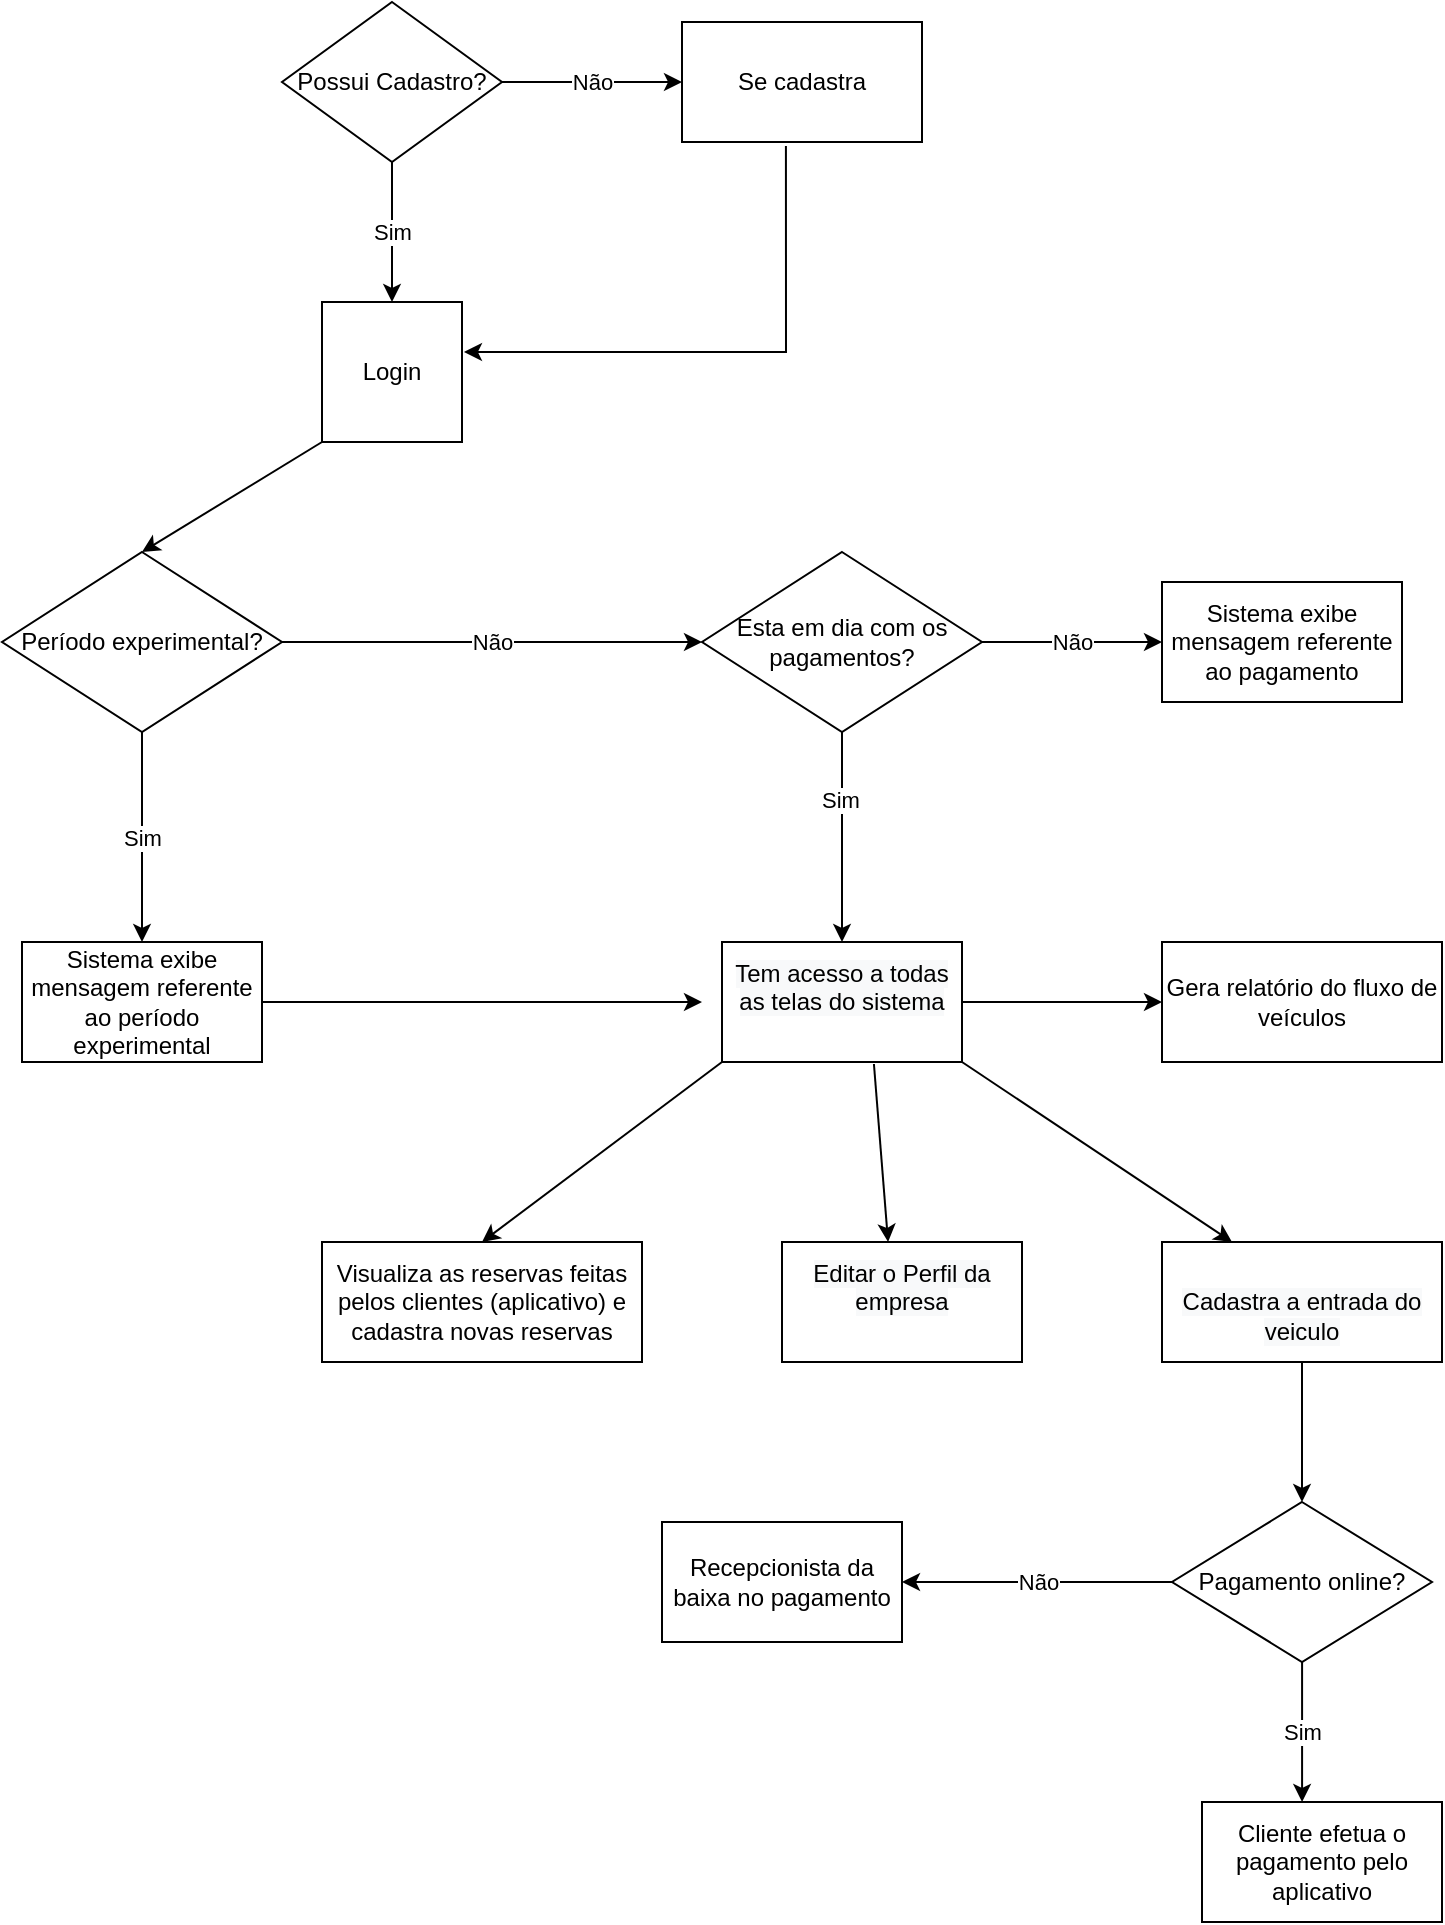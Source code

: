 <mxfile version="20.2.3" type="device"><diagram id="HuO3N_hNfM17P0wVf8Bx" name="Página-1"><mxGraphModel dx="1102" dy="614" grid="1" gridSize="10" guides="1" tooltips="1" connect="1" arrows="1" fold="1" page="1" pageScale="1" pageWidth="827" pageHeight="1169" math="0" shadow="0"><root><mxCell id="0"/><mxCell id="1" parent="0"/><mxCell id="77o76RMTWjfGhFfoXeR9-1" value="Login" style="whiteSpace=wrap;html=1;aspect=fixed;" parent="1" vertex="1"><mxGeometry x="170" y="180" width="70" height="70" as="geometry"/></mxCell><mxCell id="77o76RMTWjfGhFfoXeR9-3" value="Possui Cadastro?" style="rhombus;whiteSpace=wrap;html=1;" parent="1" vertex="1"><mxGeometry x="150" y="30" width="110" height="80" as="geometry"/></mxCell><mxCell id="77o76RMTWjfGhFfoXeR9-4" value="Sim" style="endArrow=classic;html=1;rounded=0;exitX=0.5;exitY=1;exitDx=0;exitDy=0;entryX=0.5;entryY=0;entryDx=0;entryDy=0;" parent="1" source="77o76RMTWjfGhFfoXeR9-3" target="77o76RMTWjfGhFfoXeR9-1" edge="1"><mxGeometry width="50" height="50" relative="1" as="geometry"><mxPoint x="390" y="230" as="sourcePoint"/><mxPoint x="440" y="180" as="targetPoint"/></mxGeometry></mxCell><mxCell id="77o76RMTWjfGhFfoXeR9-6" value="Se cadastra" style="rounded=0;whiteSpace=wrap;html=1;" parent="1" vertex="1"><mxGeometry x="350" y="40" width="120" height="60" as="geometry"/></mxCell><mxCell id="77o76RMTWjfGhFfoXeR9-7" value="Não" style="endArrow=classic;html=1;rounded=0;exitX=1;exitY=0.5;exitDx=0;exitDy=0;entryX=0;entryY=0.5;entryDx=0;entryDy=0;" parent="1" source="77o76RMTWjfGhFfoXeR9-3" target="77o76RMTWjfGhFfoXeR9-6" edge="1"><mxGeometry width="50" height="50" relative="1" as="geometry"><mxPoint x="390" y="230" as="sourcePoint"/><mxPoint x="440" y="180" as="targetPoint"/></mxGeometry></mxCell><mxCell id="77o76RMTWjfGhFfoXeR9-8" value="Esta em dia com os pagamentos?" style="rhombus;whiteSpace=wrap;html=1;" parent="1" vertex="1"><mxGeometry x="360" y="305" width="140" height="90" as="geometry"/></mxCell><mxCell id="77o76RMTWjfGhFfoXeR9-9" value="" style="endArrow=classic;html=1;rounded=0;exitX=0.433;exitY=1.033;exitDx=0;exitDy=0;exitPerimeter=0;entryX=1.014;entryY=0.357;entryDx=0;entryDy=0;entryPerimeter=0;" parent="1" source="77o76RMTWjfGhFfoXeR9-6" target="77o76RMTWjfGhFfoXeR9-1" edge="1"><mxGeometry width="50" height="50" relative="1" as="geometry"><mxPoint x="390" y="330" as="sourcePoint"/><mxPoint x="440" y="280" as="targetPoint"/><Array as="points"><mxPoint x="402" y="205"/></Array></mxGeometry></mxCell><mxCell id="77o76RMTWjfGhFfoXeR9-13" value="Sistema exibe mensagem referente ao período experimental" style="rounded=0;whiteSpace=wrap;html=1;" parent="1" vertex="1"><mxGeometry x="20" y="500" width="120" height="60" as="geometry"/></mxCell><mxCell id="77o76RMTWjfGhFfoXeR9-21" value="Sim" style="endArrow=classic;html=1;rounded=0;entryX=0.5;entryY=0;entryDx=0;entryDy=0;exitX=0.5;exitY=1;exitDx=0;exitDy=0;" parent="1" source="77o76RMTWjfGhFfoXeR9-22" target="77o76RMTWjfGhFfoXeR9-13" edge="1"><mxGeometry width="50" height="50" relative="1" as="geometry"><mxPoint x="205" y="410" as="sourcePoint"/><mxPoint x="425" y="470" as="targetPoint"/></mxGeometry></mxCell><mxCell id="77o76RMTWjfGhFfoXeR9-26" value="Não" style="edgeStyle=orthogonalEdgeStyle;rounded=0;orthogonalLoop=1;jettySize=auto;html=1;entryX=0;entryY=0.5;entryDx=0;entryDy=0;" parent="1" source="77o76RMTWjfGhFfoXeR9-22" target="77o76RMTWjfGhFfoXeR9-8" edge="1"><mxGeometry relative="1" as="geometry"><mxPoint x="190" y="350" as="targetPoint"/></mxGeometry></mxCell><mxCell id="77o76RMTWjfGhFfoXeR9-22" value="Período experimental?" style="rhombus;whiteSpace=wrap;html=1;" parent="1" vertex="1"><mxGeometry x="10" y="305" width="140" height="90" as="geometry"/></mxCell><mxCell id="77o76RMTWjfGhFfoXeR9-23" value="" style="endArrow=classic;html=1;rounded=0;exitX=0;exitY=1;exitDx=0;exitDy=0;entryX=0.5;entryY=0;entryDx=0;entryDy=0;" parent="1" source="77o76RMTWjfGhFfoXeR9-1" target="77o76RMTWjfGhFfoXeR9-22" edge="1"><mxGeometry width="50" height="50" relative="1" as="geometry"><mxPoint x="180" y="340" as="sourcePoint"/><mxPoint x="230" y="290" as="targetPoint"/></mxGeometry></mxCell><mxCell id="77o76RMTWjfGhFfoXeR9-25" value="" style="endArrow=classic;html=1;rounded=0;exitX=1;exitY=0.5;exitDx=0;exitDy=0;" parent="1" source="77o76RMTWjfGhFfoXeR9-13" edge="1"><mxGeometry width="50" height="50" relative="1" as="geometry"><mxPoint x="150" y="540" as="sourcePoint"/><mxPoint x="360" y="530" as="targetPoint"/></mxGeometry></mxCell><mxCell id="77o76RMTWjfGhFfoXeR9-29" value="Não" style="endArrow=classic;html=1;rounded=0;entryX=0;entryY=1;entryDx=0;entryDy=0;" parent="1" source="77o76RMTWjfGhFfoXeR9-8" edge="1"><mxGeometry width="50" height="50" relative="1" as="geometry"><mxPoint x="360" y="300" as="sourcePoint"/><mxPoint x="590" y="350" as="targetPoint"/></mxGeometry></mxCell><mxCell id="77o76RMTWjfGhFfoXeR9-30" value="" style="endArrow=classic;html=1;rounded=0;exitX=0.5;exitY=1;exitDx=0;exitDy=0;entryX=0.5;entryY=0;entryDx=0;entryDy=0;" parent="1" source="77o76RMTWjfGhFfoXeR9-8" target="j4rzohkOrmuNy5gyjCvm-2" edge="1"><mxGeometry width="50" height="50" relative="1" as="geometry"><mxPoint x="470" y="430" as="sourcePoint"/><mxPoint x="432" y="484" as="targetPoint"/></mxGeometry></mxCell><mxCell id="77o76RMTWjfGhFfoXeR9-31" value="Sim" style="edgeLabel;html=1;align=center;verticalAlign=middle;resizable=0;points=[];" parent="77o76RMTWjfGhFfoXeR9-30" vertex="1" connectable="0"><mxGeometry x="-0.367" y="-1" relative="1" as="geometry"><mxPoint y="1" as="offset"/></mxGeometry></mxCell><mxCell id="77o76RMTWjfGhFfoXeR9-36" value="Sistema exibe mensagem referente ao pagamento" style="rounded=0;whiteSpace=wrap;html=1;" parent="1" vertex="1"><mxGeometry x="590" y="320" width="120" height="60" as="geometry"/></mxCell><mxCell id="j4rzohkOrmuNy5gyjCvm-9" style="edgeStyle=orthogonalEdgeStyle;rounded=0;orthogonalLoop=1;jettySize=auto;html=1;entryX=0;entryY=0.5;entryDx=0;entryDy=0;" edge="1" parent="1" source="j4rzohkOrmuNy5gyjCvm-2" target="j4rzohkOrmuNy5gyjCvm-6"><mxGeometry relative="1" as="geometry"/></mxCell><mxCell id="j4rzohkOrmuNy5gyjCvm-2" value="&#10;&lt;span style=&quot;color: rgb(0, 0, 0); font-family: Helvetica; font-size: 12px; font-style: normal; font-variant-ligatures: normal; font-variant-caps: normal; font-weight: 400; letter-spacing: normal; orphans: 2; text-align: center; text-indent: 0px; text-transform: none; widows: 2; word-spacing: 0px; -webkit-text-stroke-width: 0px; background-color: rgb(248, 249, 250); text-decoration-thickness: initial; text-decoration-style: initial; text-decoration-color: initial; float: none; display: inline !important;&quot;&gt;Tem acesso a todas as telas do sistema&lt;/span&gt;&#10;&#10;" style="rounded=0;whiteSpace=wrap;html=1;" vertex="1" parent="1"><mxGeometry x="370" y="500" width="120" height="60" as="geometry"/></mxCell><mxCell id="j4rzohkOrmuNy5gyjCvm-3" value="Visualiza as reservas feitas pelos clientes (aplicativo) e cadastra novas reservas" style="rounded=0;whiteSpace=wrap;html=1;" vertex="1" parent="1"><mxGeometry x="170" y="650" width="160" height="60" as="geometry"/></mxCell><mxCell id="j4rzohkOrmuNy5gyjCvm-15" style="edgeStyle=orthogonalEdgeStyle;rounded=0;orthogonalLoop=1;jettySize=auto;html=1;" edge="1" parent="1" source="j4rzohkOrmuNy5gyjCvm-4" target="j4rzohkOrmuNy5gyjCvm-11"><mxGeometry relative="1" as="geometry"/></mxCell><mxCell id="j4rzohkOrmuNy5gyjCvm-4" value="&lt;br&gt;&lt;span style=&quot;color: rgb(0, 0, 0); font-family: Helvetica; font-size: 12px; font-style: normal; font-variant-ligatures: normal; font-variant-caps: normal; font-weight: 400; letter-spacing: normal; orphans: 2; text-align: center; text-indent: 0px; text-transform: none; widows: 2; word-spacing: 0px; -webkit-text-stroke-width: 0px; background-color: rgb(248, 249, 250); text-decoration-thickness: initial; text-decoration-style: initial; text-decoration-color: initial; float: none; display: inline !important;&quot;&gt;Cadastra a entrada do veiculo&lt;/span&gt;" style="rounded=0;whiteSpace=wrap;html=1;" vertex="1" parent="1"><mxGeometry x="590" y="650" width="140" height="60" as="geometry"/></mxCell><mxCell id="j4rzohkOrmuNy5gyjCvm-5" value="&#10;&lt;span style=&quot;color: rgb(0, 0, 0); font-family: Helvetica; font-size: 12px; font-style: normal; font-variant-ligatures: normal; font-variant-caps: normal; font-weight: 400; letter-spacing: normal; orphans: 2; text-align: center; text-indent: 0px; text-transform: none; widows: 2; word-spacing: 0px; -webkit-text-stroke-width: 0px; background-color: rgb(248, 249, 250); text-decoration-thickness: initial; text-decoration-style: initial; text-decoration-color: initial; float: none; display: inline !important;&quot;&gt;Editar o Perfil da empresa&lt;/span&gt;&#10;&#10;" style="rounded=0;whiteSpace=wrap;html=1;" vertex="1" parent="1"><mxGeometry x="400" y="650" width="120" height="60" as="geometry"/></mxCell><mxCell id="j4rzohkOrmuNy5gyjCvm-6" value="Gera relatório do fluxo de veículos" style="rounded=0;whiteSpace=wrap;html=1;" vertex="1" parent="1"><mxGeometry x="590" y="500" width="140" height="60" as="geometry"/></mxCell><mxCell id="j4rzohkOrmuNy5gyjCvm-7" value="" style="endArrow=classic;html=1;rounded=0;exitX=0.633;exitY=1.017;exitDx=0;exitDy=0;entryX=0.442;entryY=0;entryDx=0;entryDy=0;entryPerimeter=0;exitPerimeter=0;" edge="1" parent="1" source="j4rzohkOrmuNy5gyjCvm-2" target="j4rzohkOrmuNy5gyjCvm-5"><mxGeometry width="50" height="50" relative="1" as="geometry"><mxPoint x="390" y="680" as="sourcePoint"/><mxPoint x="440" y="630" as="targetPoint"/></mxGeometry></mxCell><mxCell id="j4rzohkOrmuNy5gyjCvm-8" value="" style="endArrow=classic;html=1;rounded=0;exitX=0;exitY=1;exitDx=0;exitDy=0;entryX=0.5;entryY=0;entryDx=0;entryDy=0;" edge="1" parent="1" source="j4rzohkOrmuNy5gyjCvm-2" target="j4rzohkOrmuNy5gyjCvm-3"><mxGeometry width="50" height="50" relative="1" as="geometry"><mxPoint x="390" y="680" as="sourcePoint"/><mxPoint x="440" y="630" as="targetPoint"/></mxGeometry></mxCell><mxCell id="j4rzohkOrmuNy5gyjCvm-10" value="" style="endArrow=classic;html=1;rounded=0;entryX=0.25;entryY=0;entryDx=0;entryDy=0;exitX=1;exitY=1;exitDx=0;exitDy=0;" edge="1" parent="1" source="j4rzohkOrmuNy5gyjCvm-2" target="j4rzohkOrmuNy5gyjCvm-4"><mxGeometry width="50" height="50" relative="1" as="geometry"><mxPoint x="390" y="680" as="sourcePoint"/><mxPoint x="440" y="630" as="targetPoint"/></mxGeometry></mxCell><mxCell id="j4rzohkOrmuNy5gyjCvm-16" value="Sim" style="edgeStyle=orthogonalEdgeStyle;rounded=0;orthogonalLoop=1;jettySize=auto;html=1;entryX=0.417;entryY=0;entryDx=0;entryDy=0;entryPerimeter=0;" edge="1" parent="1" source="j4rzohkOrmuNy5gyjCvm-11" target="j4rzohkOrmuNy5gyjCvm-12"><mxGeometry relative="1" as="geometry"/></mxCell><mxCell id="j4rzohkOrmuNy5gyjCvm-17" value="Não" style="edgeStyle=orthogonalEdgeStyle;rounded=0;orthogonalLoop=1;jettySize=auto;html=1;entryX=1;entryY=0.5;entryDx=0;entryDy=0;" edge="1" parent="1" source="j4rzohkOrmuNy5gyjCvm-11" target="j4rzohkOrmuNy5gyjCvm-14"><mxGeometry relative="1" as="geometry"/></mxCell><mxCell id="j4rzohkOrmuNy5gyjCvm-11" value="Pagamento online?" style="rhombus;whiteSpace=wrap;html=1;" vertex="1" parent="1"><mxGeometry x="595" y="780" width="130" height="80" as="geometry"/></mxCell><mxCell id="j4rzohkOrmuNy5gyjCvm-12" value="Cliente efetua o pagamento pelo aplicativo" style="rounded=0;whiteSpace=wrap;html=1;" vertex="1" parent="1"><mxGeometry x="610" y="930" width="120" height="60" as="geometry"/></mxCell><mxCell id="j4rzohkOrmuNy5gyjCvm-14" value="Recepcionista da baixa no pagamento" style="rounded=0;whiteSpace=wrap;html=1;" vertex="1" parent="1"><mxGeometry x="340" y="790" width="120" height="60" as="geometry"/></mxCell></root></mxGraphModel></diagram></mxfile>